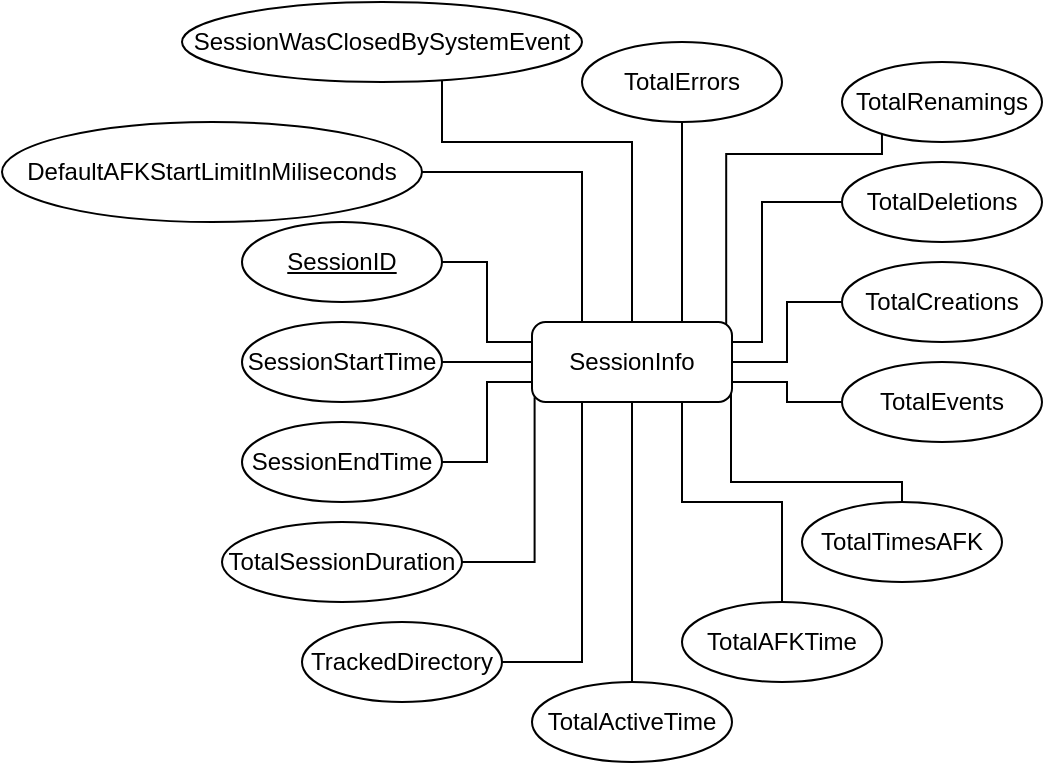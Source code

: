<mxfile version="21.6.8" type="device">
  <diagram id="R2lEEEUBdFMjLlhIrx00" name="Page-1">
    <mxGraphModel dx="989" dy="580" grid="1" gridSize="10" guides="1" tooltips="1" connect="1" arrows="1" fold="1" page="1" pageScale="1" pageWidth="850" pageHeight="1100" math="0" shadow="0" extFonts="Permanent Marker^https://fonts.googleapis.com/css?family=Permanent+Marker">
      <root>
        <mxCell id="0" />
        <mxCell id="1" parent="0" />
        <mxCell id="XYYV26VEV1L8i_IjSunB-1" value="SessionInfo" style="rounded=1;arcSize=17;whiteSpace=wrap;html=1;align=center;" parent="1" vertex="1">
          <mxGeometry x="325" y="230" width="100" height="40" as="geometry" />
        </mxCell>
        <mxCell id="XYYV26VEV1L8i_IjSunB-3" style="edgeStyle=orthogonalEdgeStyle;rounded=0;orthogonalLoop=1;jettySize=auto;html=1;entryX=0;entryY=0.25;entryDx=0;entryDy=0;endArrow=none;endFill=0;" parent="1" source="XYYV26VEV1L8i_IjSunB-2" target="XYYV26VEV1L8i_IjSunB-1" edge="1">
          <mxGeometry relative="1" as="geometry" />
        </mxCell>
        <mxCell id="XYYV26VEV1L8i_IjSunB-2" value="SessionID" style="ellipse;whiteSpace=wrap;html=1;align=center;fontStyle=4;" parent="1" vertex="1">
          <mxGeometry x="180" y="180" width="100" height="40" as="geometry" />
        </mxCell>
        <mxCell id="XYYV26VEV1L8i_IjSunB-5" style="edgeStyle=orthogonalEdgeStyle;rounded=0;orthogonalLoop=1;jettySize=auto;html=1;entryX=0;entryY=0.5;entryDx=0;entryDy=0;endArrow=none;endFill=0;" parent="1" source="XYYV26VEV1L8i_IjSunB-4" target="XYYV26VEV1L8i_IjSunB-1" edge="1">
          <mxGeometry relative="1" as="geometry" />
        </mxCell>
        <mxCell id="XYYV26VEV1L8i_IjSunB-4" value="SessionStartTime" style="ellipse;whiteSpace=wrap;html=1;align=center;" parent="1" vertex="1">
          <mxGeometry x="180" y="230" width="100" height="40" as="geometry" />
        </mxCell>
        <mxCell id="XYYV26VEV1L8i_IjSunB-7" style="edgeStyle=orthogonalEdgeStyle;rounded=0;orthogonalLoop=1;jettySize=auto;html=1;entryX=0;entryY=0.75;entryDx=0;entryDy=0;endArrow=none;endFill=0;" parent="1" source="XYYV26VEV1L8i_IjSunB-6" target="XYYV26VEV1L8i_IjSunB-1" edge="1">
          <mxGeometry relative="1" as="geometry" />
        </mxCell>
        <mxCell id="XYYV26VEV1L8i_IjSunB-6" value="SessionEndTime" style="ellipse;whiteSpace=wrap;html=1;align=center;" parent="1" vertex="1">
          <mxGeometry x="180" y="280" width="100" height="40" as="geometry" />
        </mxCell>
        <mxCell id="XYYV26VEV1L8i_IjSunB-9" style="edgeStyle=orthogonalEdgeStyle;rounded=0;orthogonalLoop=1;jettySize=auto;html=1;entryX=0.013;entryY=0.94;entryDx=0;entryDy=0;endArrow=none;endFill=0;entryPerimeter=0;" parent="1" source="XYYV26VEV1L8i_IjSunB-8" target="XYYV26VEV1L8i_IjSunB-1" edge="1">
          <mxGeometry relative="1" as="geometry" />
        </mxCell>
        <mxCell id="XYYV26VEV1L8i_IjSunB-8" value="TotalSessionDuration" style="ellipse;whiteSpace=wrap;html=1;align=center;" parent="1" vertex="1">
          <mxGeometry x="170" y="330" width="120" height="40" as="geometry" />
        </mxCell>
        <mxCell id="XYYV26VEV1L8i_IjSunB-11" style="edgeStyle=orthogonalEdgeStyle;rounded=0;orthogonalLoop=1;jettySize=auto;html=1;entryX=0.25;entryY=1;entryDx=0;entryDy=0;endArrow=none;endFill=0;" parent="1" source="XYYV26VEV1L8i_IjSunB-10" target="XYYV26VEV1L8i_IjSunB-1" edge="1">
          <mxGeometry relative="1" as="geometry" />
        </mxCell>
        <mxCell id="XYYV26VEV1L8i_IjSunB-10" value="TrackedDirectory" style="ellipse;whiteSpace=wrap;html=1;align=center;" parent="1" vertex="1">
          <mxGeometry x="210" y="380" width="100" height="40" as="geometry" />
        </mxCell>
        <mxCell id="XYYV26VEV1L8i_IjSunB-13" style="edgeStyle=orthogonalEdgeStyle;rounded=0;orthogonalLoop=1;jettySize=auto;html=1;entryX=0.5;entryY=1;entryDx=0;entryDy=0;endArrow=none;endFill=0;" parent="1" source="XYYV26VEV1L8i_IjSunB-12" target="XYYV26VEV1L8i_IjSunB-1" edge="1">
          <mxGeometry relative="1" as="geometry" />
        </mxCell>
        <mxCell id="XYYV26VEV1L8i_IjSunB-12" value="TotalActiveTime" style="ellipse;whiteSpace=wrap;html=1;align=center;" parent="1" vertex="1">
          <mxGeometry x="325" y="410" width="100" height="40" as="geometry" />
        </mxCell>
        <mxCell id="XYYV26VEV1L8i_IjSunB-15" style="edgeStyle=orthogonalEdgeStyle;rounded=0;orthogonalLoop=1;jettySize=auto;html=1;entryX=0.75;entryY=1;entryDx=0;entryDy=0;endArrow=none;endFill=0;" parent="1" source="XYYV26VEV1L8i_IjSunB-14" target="XYYV26VEV1L8i_IjSunB-1" edge="1">
          <mxGeometry relative="1" as="geometry" />
        </mxCell>
        <mxCell id="XYYV26VEV1L8i_IjSunB-14" value="TotalAFKTime" style="ellipse;whiteSpace=wrap;html=1;align=center;" parent="1" vertex="1">
          <mxGeometry x="400" y="370" width="100" height="40" as="geometry" />
        </mxCell>
        <mxCell id="XYYV26VEV1L8i_IjSunB-17" style="edgeStyle=orthogonalEdgeStyle;rounded=0;orthogonalLoop=1;jettySize=auto;html=1;entryX=0.995;entryY=0.885;entryDx=0;entryDy=0;endArrow=none;endFill=0;entryPerimeter=0;" parent="1" source="XYYV26VEV1L8i_IjSunB-16" target="XYYV26VEV1L8i_IjSunB-1" edge="1">
          <mxGeometry relative="1" as="geometry">
            <Array as="points">
              <mxPoint x="510" y="310" />
              <mxPoint x="425" y="310" />
            </Array>
          </mxGeometry>
        </mxCell>
        <mxCell id="XYYV26VEV1L8i_IjSunB-16" value="TotalTimesAFK" style="ellipse;whiteSpace=wrap;html=1;align=center;" parent="1" vertex="1">
          <mxGeometry x="460" y="320" width="100" height="40" as="geometry" />
        </mxCell>
        <mxCell id="XYYV26VEV1L8i_IjSunB-19" style="edgeStyle=orthogonalEdgeStyle;rounded=0;orthogonalLoop=1;jettySize=auto;html=1;entryX=1;entryY=0.75;entryDx=0;entryDy=0;endArrow=none;endFill=0;" parent="1" source="XYYV26VEV1L8i_IjSunB-18" target="XYYV26VEV1L8i_IjSunB-1" edge="1">
          <mxGeometry relative="1" as="geometry" />
        </mxCell>
        <mxCell id="XYYV26VEV1L8i_IjSunB-18" value="TotalEvents" style="ellipse;whiteSpace=wrap;html=1;align=center;" parent="1" vertex="1">
          <mxGeometry x="480" y="250" width="100" height="40" as="geometry" />
        </mxCell>
        <mxCell id="XYYV26VEV1L8i_IjSunB-21" style="edgeStyle=orthogonalEdgeStyle;rounded=0;orthogonalLoop=1;jettySize=auto;html=1;entryX=1;entryY=0.5;entryDx=0;entryDy=0;endArrow=none;endFill=0;" parent="1" source="XYYV26VEV1L8i_IjSunB-20" target="XYYV26VEV1L8i_IjSunB-1" edge="1">
          <mxGeometry relative="1" as="geometry" />
        </mxCell>
        <mxCell id="XYYV26VEV1L8i_IjSunB-20" value="TotalCreations" style="ellipse;whiteSpace=wrap;html=1;align=center;" parent="1" vertex="1">
          <mxGeometry x="480" y="200" width="100" height="40" as="geometry" />
        </mxCell>
        <mxCell id="XYYV26VEV1L8i_IjSunB-23" style="edgeStyle=orthogonalEdgeStyle;rounded=0;orthogonalLoop=1;jettySize=auto;html=1;entryX=1;entryY=0.25;entryDx=0;entryDy=0;endArrow=none;endFill=0;" parent="1" source="XYYV26VEV1L8i_IjSunB-22" target="XYYV26VEV1L8i_IjSunB-1" edge="1">
          <mxGeometry relative="1" as="geometry">
            <Array as="points">
              <mxPoint x="440" y="170" />
              <mxPoint x="440" y="240" />
            </Array>
          </mxGeometry>
        </mxCell>
        <mxCell id="XYYV26VEV1L8i_IjSunB-22" value="TotalDeletions" style="ellipse;whiteSpace=wrap;html=1;align=center;" parent="1" vertex="1">
          <mxGeometry x="480" y="150" width="100" height="40" as="geometry" />
        </mxCell>
        <mxCell id="XYYV26VEV1L8i_IjSunB-25" style="edgeStyle=orthogonalEdgeStyle;rounded=0;orthogonalLoop=1;jettySize=auto;html=1;entryX=0.971;entryY=0.034;entryDx=0;entryDy=0;endArrow=none;endFill=0;entryPerimeter=0;" parent="1" target="XYYV26VEV1L8i_IjSunB-1" edge="1">
          <mxGeometry relative="1" as="geometry">
            <Array as="points">
              <mxPoint x="500" y="146" />
              <mxPoint x="422" y="146" />
            </Array>
            <mxPoint x="499.965" y="132.801" as="sourcePoint" />
            <mxPoint x="422.1" y="230" as="targetPoint" />
          </mxGeometry>
        </mxCell>
        <mxCell id="XYYV26VEV1L8i_IjSunB-24" value="TotalRenamings" style="ellipse;whiteSpace=wrap;html=1;align=center;" parent="1" vertex="1">
          <mxGeometry x="480" y="100" width="100" height="40" as="geometry" />
        </mxCell>
        <mxCell id="XYYV26VEV1L8i_IjSunB-27" style="edgeStyle=orthogonalEdgeStyle;rounded=0;orthogonalLoop=1;jettySize=auto;html=1;entryX=0.75;entryY=0;entryDx=0;entryDy=0;endArrow=none;endFill=0;" parent="1" source="XYYV26VEV1L8i_IjSunB-26" target="XYYV26VEV1L8i_IjSunB-1" edge="1">
          <mxGeometry relative="1" as="geometry" />
        </mxCell>
        <mxCell id="XYYV26VEV1L8i_IjSunB-26" value="TotalErrors" style="ellipse;whiteSpace=wrap;html=1;align=center;" parent="1" vertex="1">
          <mxGeometry x="350" y="90" width="100" height="40" as="geometry" />
        </mxCell>
        <mxCell id="XYYV26VEV1L8i_IjSunB-30" style="edgeStyle=orthogonalEdgeStyle;rounded=0;orthogonalLoop=1;jettySize=auto;html=1;endArrow=none;endFill=0;" parent="1" source="XYYV26VEV1L8i_IjSunB-28" target="XYYV26VEV1L8i_IjSunB-1" edge="1">
          <mxGeometry relative="1" as="geometry">
            <Array as="points">
              <mxPoint x="280" y="140" />
              <mxPoint x="375" y="140" />
            </Array>
          </mxGeometry>
        </mxCell>
        <mxCell id="XYYV26VEV1L8i_IjSunB-28" value="SessionWasClosedBySystemEvent" style="ellipse;whiteSpace=wrap;html=1;align=center;" parent="1" vertex="1">
          <mxGeometry x="150" y="70" width="200" height="40" as="geometry" />
        </mxCell>
        <mxCell id="XYYV26VEV1L8i_IjSunB-33" style="edgeStyle=orthogonalEdgeStyle;rounded=0;orthogonalLoop=1;jettySize=auto;html=1;entryX=0.25;entryY=0;entryDx=0;entryDy=0;endArrow=none;endFill=0;" parent="1" source="XYYV26VEV1L8i_IjSunB-32" target="XYYV26VEV1L8i_IjSunB-1" edge="1">
          <mxGeometry relative="1" as="geometry" />
        </mxCell>
        <mxCell id="XYYV26VEV1L8i_IjSunB-32" value="DefaultAFKStartLimitInMiliseconds" style="ellipse;whiteSpace=wrap;html=1;align=center;" parent="1" vertex="1">
          <mxGeometry x="60" y="130" width="210" height="50" as="geometry" />
        </mxCell>
      </root>
    </mxGraphModel>
  </diagram>
</mxfile>
